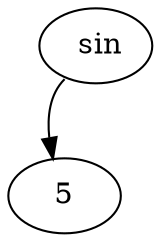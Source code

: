 digraph G {
94632808453776[label = "5"]
94632808453856[label = " sin"]
94632808453856:sw ->94632808453776;

}